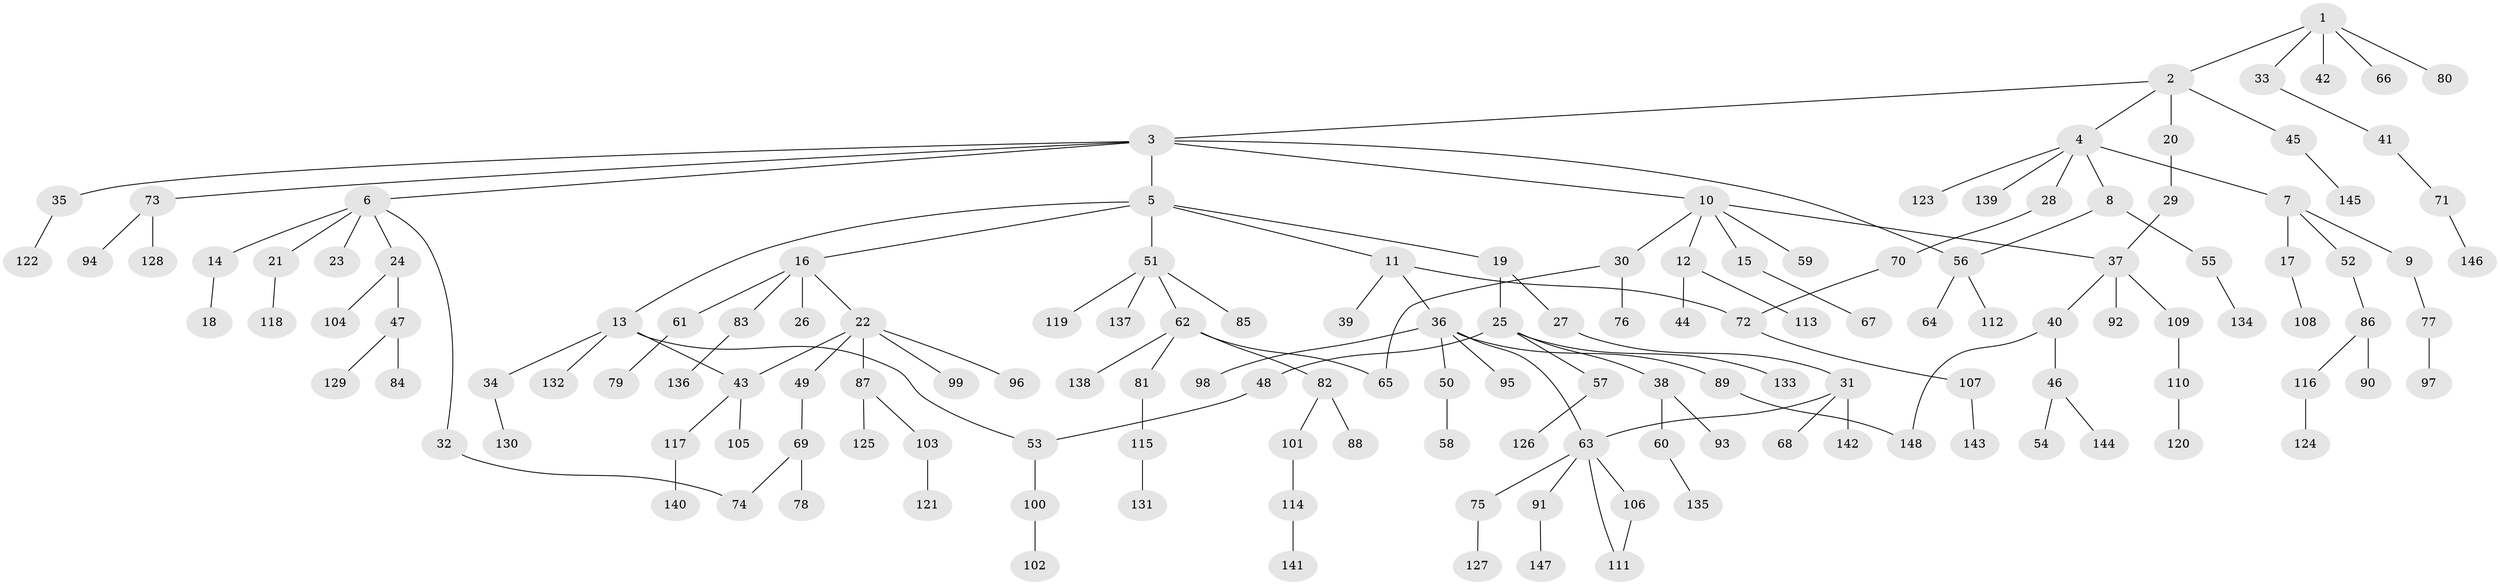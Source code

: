 // coarse degree distribution, {3: 0.13157894736842105, 5: 0.05263157894736842, 7: 0.013157894736842105, 4: 0.10526315789473684, 6: 0.013157894736842105, 2: 0.27631578947368424, 1: 0.40789473684210525}
// Generated by graph-tools (version 1.1) at 2025/48/03/04/25 22:48:40]
// undirected, 148 vertices, 157 edges
graph export_dot {
  node [color=gray90,style=filled];
  1;
  2;
  3;
  4;
  5;
  6;
  7;
  8;
  9;
  10;
  11;
  12;
  13;
  14;
  15;
  16;
  17;
  18;
  19;
  20;
  21;
  22;
  23;
  24;
  25;
  26;
  27;
  28;
  29;
  30;
  31;
  32;
  33;
  34;
  35;
  36;
  37;
  38;
  39;
  40;
  41;
  42;
  43;
  44;
  45;
  46;
  47;
  48;
  49;
  50;
  51;
  52;
  53;
  54;
  55;
  56;
  57;
  58;
  59;
  60;
  61;
  62;
  63;
  64;
  65;
  66;
  67;
  68;
  69;
  70;
  71;
  72;
  73;
  74;
  75;
  76;
  77;
  78;
  79;
  80;
  81;
  82;
  83;
  84;
  85;
  86;
  87;
  88;
  89;
  90;
  91;
  92;
  93;
  94;
  95;
  96;
  97;
  98;
  99;
  100;
  101;
  102;
  103;
  104;
  105;
  106;
  107;
  108;
  109;
  110;
  111;
  112;
  113;
  114;
  115;
  116;
  117;
  118;
  119;
  120;
  121;
  122;
  123;
  124;
  125;
  126;
  127;
  128;
  129;
  130;
  131;
  132;
  133;
  134;
  135;
  136;
  137;
  138;
  139;
  140;
  141;
  142;
  143;
  144;
  145;
  146;
  147;
  148;
  1 -- 2;
  1 -- 33;
  1 -- 42;
  1 -- 66;
  1 -- 80;
  2 -- 3;
  2 -- 4;
  2 -- 20;
  2 -- 45;
  3 -- 5;
  3 -- 6;
  3 -- 10;
  3 -- 35;
  3 -- 73;
  3 -- 56;
  4 -- 7;
  4 -- 8;
  4 -- 28;
  4 -- 123;
  4 -- 139;
  5 -- 11;
  5 -- 13;
  5 -- 16;
  5 -- 19;
  5 -- 51;
  6 -- 14;
  6 -- 21;
  6 -- 23;
  6 -- 24;
  6 -- 32;
  7 -- 9;
  7 -- 17;
  7 -- 52;
  8 -- 55;
  8 -- 56;
  9 -- 77;
  10 -- 12;
  10 -- 15;
  10 -- 30;
  10 -- 37;
  10 -- 59;
  11 -- 36;
  11 -- 39;
  11 -- 72;
  12 -- 44;
  12 -- 113;
  13 -- 34;
  13 -- 53;
  13 -- 132;
  13 -- 43;
  14 -- 18;
  15 -- 67;
  16 -- 22;
  16 -- 26;
  16 -- 61;
  16 -- 83;
  17 -- 108;
  19 -- 25;
  19 -- 27;
  20 -- 29;
  21 -- 118;
  22 -- 43;
  22 -- 49;
  22 -- 87;
  22 -- 96;
  22 -- 99;
  24 -- 47;
  24 -- 104;
  25 -- 38;
  25 -- 48;
  25 -- 57;
  25 -- 133;
  27 -- 31;
  28 -- 70;
  29 -- 37;
  30 -- 65;
  30 -- 76;
  31 -- 68;
  31 -- 142;
  31 -- 63;
  32 -- 74;
  33 -- 41;
  34 -- 130;
  35 -- 122;
  36 -- 50;
  36 -- 63;
  36 -- 89;
  36 -- 95;
  36 -- 98;
  37 -- 40;
  37 -- 92;
  37 -- 109;
  38 -- 60;
  38 -- 93;
  40 -- 46;
  40 -- 148;
  41 -- 71;
  43 -- 105;
  43 -- 117;
  45 -- 145;
  46 -- 54;
  46 -- 144;
  47 -- 84;
  47 -- 129;
  48 -- 53;
  49 -- 69;
  50 -- 58;
  51 -- 62;
  51 -- 85;
  51 -- 119;
  51 -- 137;
  52 -- 86;
  53 -- 100;
  55 -- 134;
  56 -- 64;
  56 -- 112;
  57 -- 126;
  60 -- 135;
  61 -- 79;
  62 -- 81;
  62 -- 82;
  62 -- 138;
  62 -- 65;
  63 -- 75;
  63 -- 91;
  63 -- 106;
  63 -- 111;
  69 -- 74;
  69 -- 78;
  70 -- 72;
  71 -- 146;
  72 -- 107;
  73 -- 94;
  73 -- 128;
  75 -- 127;
  77 -- 97;
  81 -- 115;
  82 -- 88;
  82 -- 101;
  83 -- 136;
  86 -- 90;
  86 -- 116;
  87 -- 103;
  87 -- 125;
  89 -- 148;
  91 -- 147;
  100 -- 102;
  101 -- 114;
  103 -- 121;
  106 -- 111;
  107 -- 143;
  109 -- 110;
  110 -- 120;
  114 -- 141;
  115 -- 131;
  116 -- 124;
  117 -- 140;
}
